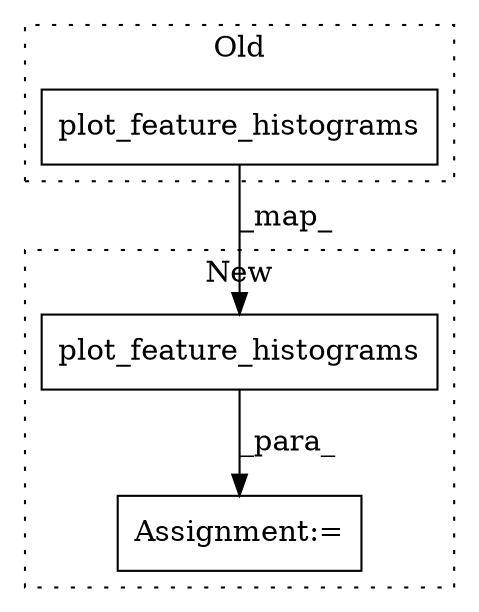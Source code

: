 digraph G {
subgraph cluster0 {
1 [label="plot_feature_histograms" a="32" s="498,552" l="24,1" shape="box"];
label = "Old";
style="dotted";
}
subgraph cluster1 {
2 [label="plot_feature_histograms" a="32" s="656,710" l="24,1" shape="box"];
3 [label="Assignment:=" a="7" s="654" l="2" shape="box"];
label = "New";
style="dotted";
}
1 -> 2 [label="_map_"];
2 -> 3 [label="_para_"];
}